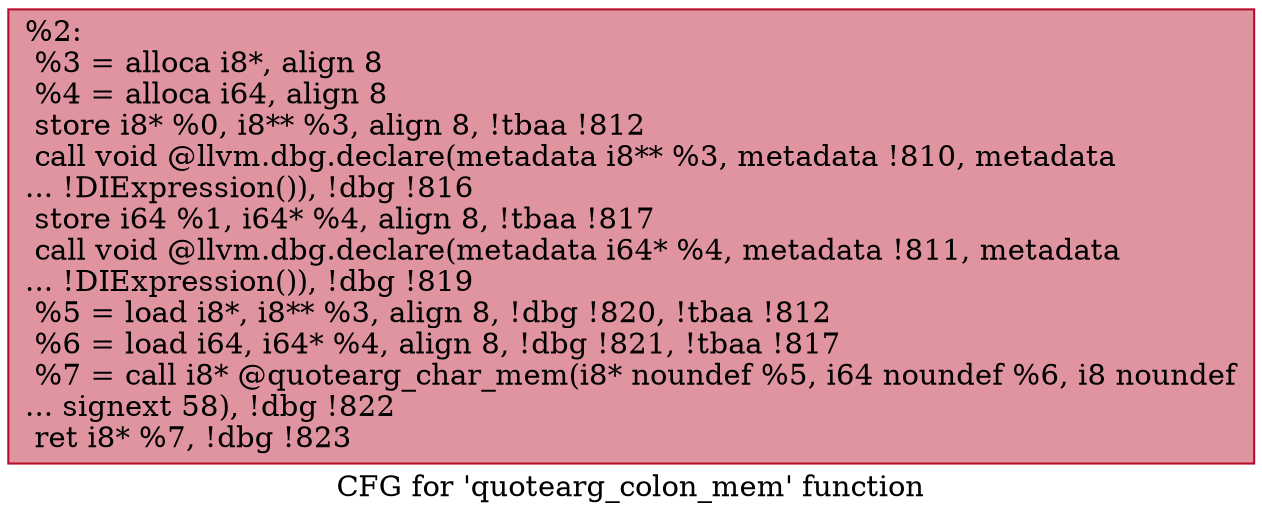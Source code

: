 digraph "CFG for 'quotearg_colon_mem' function" {
	label="CFG for 'quotearg_colon_mem' function";

	Node0x82cf00 [shape=record,color="#b70d28ff", style=filled, fillcolor="#b70d2870",label="{%2:\l  %3 = alloca i8*, align 8\l  %4 = alloca i64, align 8\l  store i8* %0, i8** %3, align 8, !tbaa !812\l  call void @llvm.dbg.declare(metadata i8** %3, metadata !810, metadata\l... !DIExpression()), !dbg !816\l  store i64 %1, i64* %4, align 8, !tbaa !817\l  call void @llvm.dbg.declare(metadata i64* %4, metadata !811, metadata\l... !DIExpression()), !dbg !819\l  %5 = load i8*, i8** %3, align 8, !dbg !820, !tbaa !812\l  %6 = load i64, i64* %4, align 8, !dbg !821, !tbaa !817\l  %7 = call i8* @quotearg_char_mem(i8* noundef %5, i64 noundef %6, i8 noundef\l... signext 58), !dbg !822\l  ret i8* %7, !dbg !823\l}"];
}
